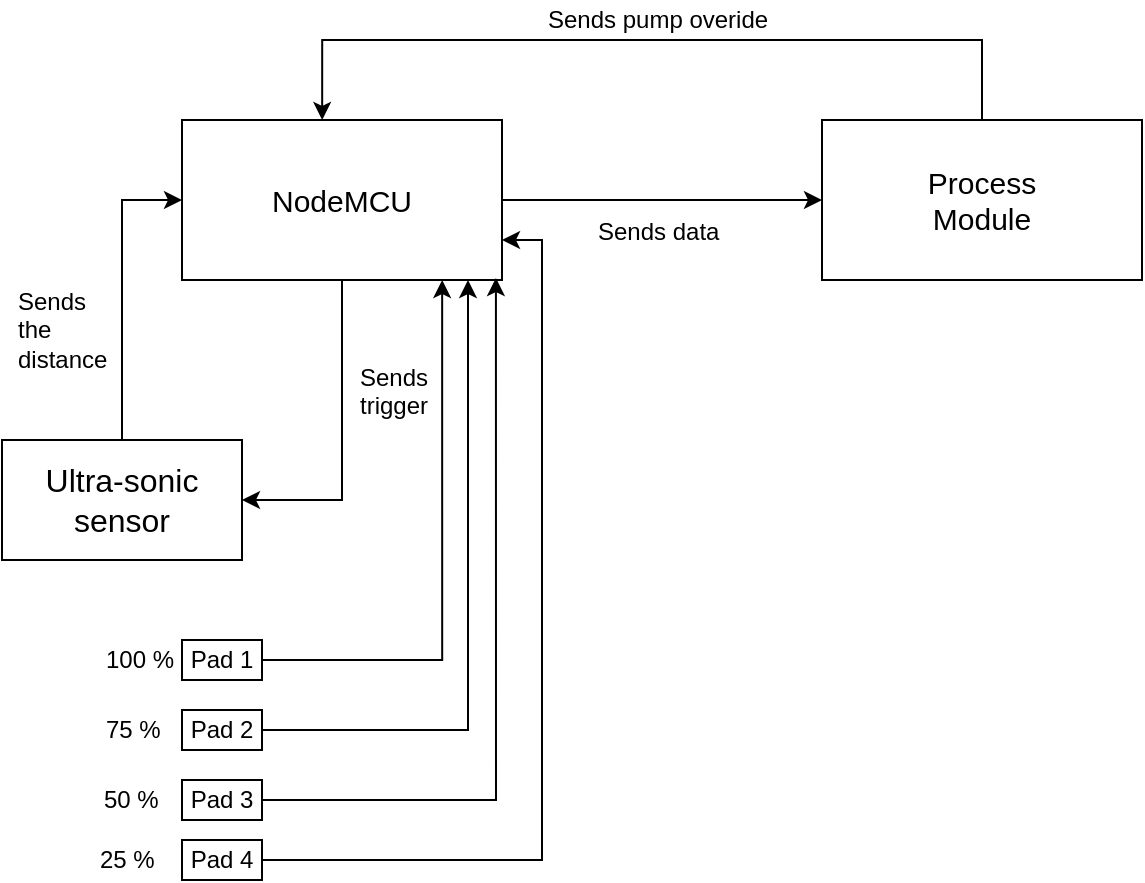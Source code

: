 <mxfile version="11.1.4" type="device"><diagram id="D_IzyQ5SdBxHMuLSy3CX" name="Page-1"><mxGraphModel dx="1106" dy="752" grid="1" gridSize="10" guides="1" tooltips="1" connect="1" arrows="1" fold="1" page="1" pageScale="1" pageWidth="827" pageHeight="1169" math="0" shadow="0"><root><mxCell id="0"/><mxCell id="1" parent="0"/><mxCell id="fddjT4vYUJiI84xx9uap-11" style="edgeStyle=orthogonalEdgeStyle;rounded=0;orthogonalLoop=1;jettySize=auto;html=1;entryX=0.438;entryY=0;entryDx=0;entryDy=0;entryPerimeter=0;" edge="1" parent="1" source="fddjT4vYUJiI84xx9uap-2" target="fddjT4vYUJiI84xx9uap-3"><mxGeometry relative="1" as="geometry"><Array as="points"><mxPoint x="560" y="120"/><mxPoint x="230" y="120"/></Array></mxGeometry></mxCell><mxCell id="fddjT4vYUJiI84xx9uap-2" value="&lt;font style=&quot;font-size: 15px&quot;&gt;Process&lt;br&gt;Module&lt;/font&gt;" style="rounded=0;whiteSpace=wrap;html=1;" vertex="1" parent="1"><mxGeometry x="480" y="160" width="160" height="80" as="geometry"/></mxCell><mxCell id="fddjT4vYUJiI84xx9uap-7" style="edgeStyle=orthogonalEdgeStyle;rounded=0;orthogonalLoop=1;jettySize=auto;html=1;entryX=1;entryY=0.5;entryDx=0;entryDy=0;" edge="1" parent="1" source="fddjT4vYUJiI84xx9uap-3" target="fddjT4vYUJiI84xx9uap-4"><mxGeometry relative="1" as="geometry"/></mxCell><mxCell id="fddjT4vYUJiI84xx9uap-10" style="edgeStyle=orthogonalEdgeStyle;rounded=0;orthogonalLoop=1;jettySize=auto;html=1;" edge="1" parent="1" source="fddjT4vYUJiI84xx9uap-3" target="fddjT4vYUJiI84xx9uap-2"><mxGeometry relative="1" as="geometry"/></mxCell><mxCell id="fddjT4vYUJiI84xx9uap-3" value="&lt;font style=&quot;font-size: 15px&quot;&gt;NodeMCU&lt;/font&gt;" style="rounded=0;whiteSpace=wrap;html=1;" vertex="1" parent="1"><mxGeometry x="160" y="160" width="160" height="80" as="geometry"/></mxCell><mxCell id="fddjT4vYUJiI84xx9uap-6" style="edgeStyle=orthogonalEdgeStyle;rounded=0;orthogonalLoop=1;jettySize=auto;html=1;entryX=0;entryY=0.5;entryDx=0;entryDy=0;" edge="1" parent="1" source="fddjT4vYUJiI84xx9uap-4" target="fddjT4vYUJiI84xx9uap-3"><mxGeometry relative="1" as="geometry"/></mxCell><mxCell id="fddjT4vYUJiI84xx9uap-4" value="&lt;font style=&quot;font-size: 16px&quot;&gt;Ultra-sonic sensor&lt;/font&gt;" style="rounded=0;whiteSpace=wrap;html=1;" vertex="1" parent="1"><mxGeometry x="70" y="320" width="120" height="60" as="geometry"/></mxCell><mxCell id="fddjT4vYUJiI84xx9uap-8" value="Sends&lt;br&gt;trigger" style="text;html=1;resizable=0;points=[];autosize=1;align=left;verticalAlign=top;spacingTop=-4;" vertex="1" parent="1"><mxGeometry x="247" y="279" width="50" height="30" as="geometry"/></mxCell><mxCell id="fddjT4vYUJiI84xx9uap-9" value="Sends&lt;br&gt;the&amp;nbsp;&lt;br&gt;distance" style="text;html=1;resizable=0;points=[];autosize=1;align=left;verticalAlign=top;spacingTop=-4;" vertex="1" parent="1"><mxGeometry x="76" y="241" width="60" height="40" as="geometry"/></mxCell><mxCell id="fddjT4vYUJiI84xx9uap-12" value="Sends data" style="text;html=1;resizable=0;points=[];autosize=1;align=left;verticalAlign=top;spacingTop=-4;" vertex="1" parent="1"><mxGeometry x="366" y="206" width="80" height="20" as="geometry"/></mxCell><mxCell id="fddjT4vYUJiI84xx9uap-13" value="Sends pump overide" style="text;html=1;resizable=0;points=[];autosize=1;align=left;verticalAlign=top;spacingTop=-4;" vertex="1" parent="1"><mxGeometry x="341" y="100" width="130" height="20" as="geometry"/></mxCell><mxCell id="fddjT4vYUJiI84xx9uap-20" style="edgeStyle=orthogonalEdgeStyle;rounded=0;orthogonalLoop=1;jettySize=auto;html=1;entryX=0.813;entryY=1;entryDx=0;entryDy=0;entryPerimeter=0;" edge="1" parent="1" source="fddjT4vYUJiI84xx9uap-16" target="fddjT4vYUJiI84xx9uap-3"><mxGeometry relative="1" as="geometry"><Array as="points"><mxPoint x="290" y="430"/></Array></mxGeometry></mxCell><mxCell id="fddjT4vYUJiI84xx9uap-16" value="Pad 1" style="rounded=0;whiteSpace=wrap;html=1;" vertex="1" parent="1"><mxGeometry x="160" y="420" width="40" height="20" as="geometry"/></mxCell><mxCell id="fddjT4vYUJiI84xx9uap-21" style="edgeStyle=orthogonalEdgeStyle;rounded=0;orthogonalLoop=1;jettySize=auto;html=1;" edge="1" parent="1" source="fddjT4vYUJiI84xx9uap-17" target="fddjT4vYUJiI84xx9uap-3"><mxGeometry relative="1" as="geometry"><Array as="points"><mxPoint x="303" y="465"/></Array></mxGeometry></mxCell><mxCell id="fddjT4vYUJiI84xx9uap-17" value="Pad 2" style="rounded=0;whiteSpace=wrap;html=1;" vertex="1" parent="1"><mxGeometry x="160" y="455" width="40" height="20" as="geometry"/></mxCell><mxCell id="fddjT4vYUJiI84xx9uap-22" style="edgeStyle=orthogonalEdgeStyle;rounded=0;orthogonalLoop=1;jettySize=auto;html=1;entryX=0.981;entryY=0.988;entryDx=0;entryDy=0;entryPerimeter=0;" edge="1" parent="1" source="fddjT4vYUJiI84xx9uap-18" target="fddjT4vYUJiI84xx9uap-3"><mxGeometry relative="1" as="geometry"><Array as="points"><mxPoint x="317" y="500"/></Array></mxGeometry></mxCell><mxCell id="fddjT4vYUJiI84xx9uap-18" value="Pad 3" style="rounded=0;whiteSpace=wrap;html=1;" vertex="1" parent="1"><mxGeometry x="160" y="490" width="40" height="20" as="geometry"/></mxCell><mxCell id="fddjT4vYUJiI84xx9uap-23" style="edgeStyle=orthogonalEdgeStyle;rounded=0;orthogonalLoop=1;jettySize=auto;html=1;entryX=1;entryY=0.75;entryDx=0;entryDy=0;" edge="1" parent="1" source="fddjT4vYUJiI84xx9uap-19" target="fddjT4vYUJiI84xx9uap-3"><mxGeometry relative="1" as="geometry"><Array as="points"><mxPoint x="340" y="530"/><mxPoint x="340" y="220"/></Array></mxGeometry></mxCell><mxCell id="fddjT4vYUJiI84xx9uap-19" value="Pad 4" style="rounded=0;whiteSpace=wrap;html=1;" vertex="1" parent="1"><mxGeometry x="160" y="520" width="40" height="20" as="geometry"/></mxCell><mxCell id="fddjT4vYUJiI84xx9uap-24" value="25 %" style="text;html=1;resizable=0;points=[];autosize=1;align=left;verticalAlign=top;spacingTop=-4;" vertex="1" parent="1"><mxGeometry x="117" y="520" width="40" height="20" as="geometry"/></mxCell><mxCell id="fddjT4vYUJiI84xx9uap-25" value="50 %" style="text;html=1;resizable=0;points=[];autosize=1;align=left;verticalAlign=top;spacingTop=-4;" vertex="1" parent="1"><mxGeometry x="119" y="490" width="40" height="20" as="geometry"/></mxCell><mxCell id="fddjT4vYUJiI84xx9uap-26" value="75 %" style="text;html=1;resizable=0;points=[];autosize=1;align=left;verticalAlign=top;spacingTop=-4;" vertex="1" parent="1"><mxGeometry x="120" y="455" width="40" height="20" as="geometry"/></mxCell><mxCell id="fddjT4vYUJiI84xx9uap-27" value="100 %" style="text;html=1;resizable=0;points=[];autosize=1;align=left;verticalAlign=top;spacingTop=-4;" vertex="1" parent="1"><mxGeometry x="120" y="420" width="50" height="20" as="geometry"/></mxCell></root></mxGraphModel></diagram></mxfile>